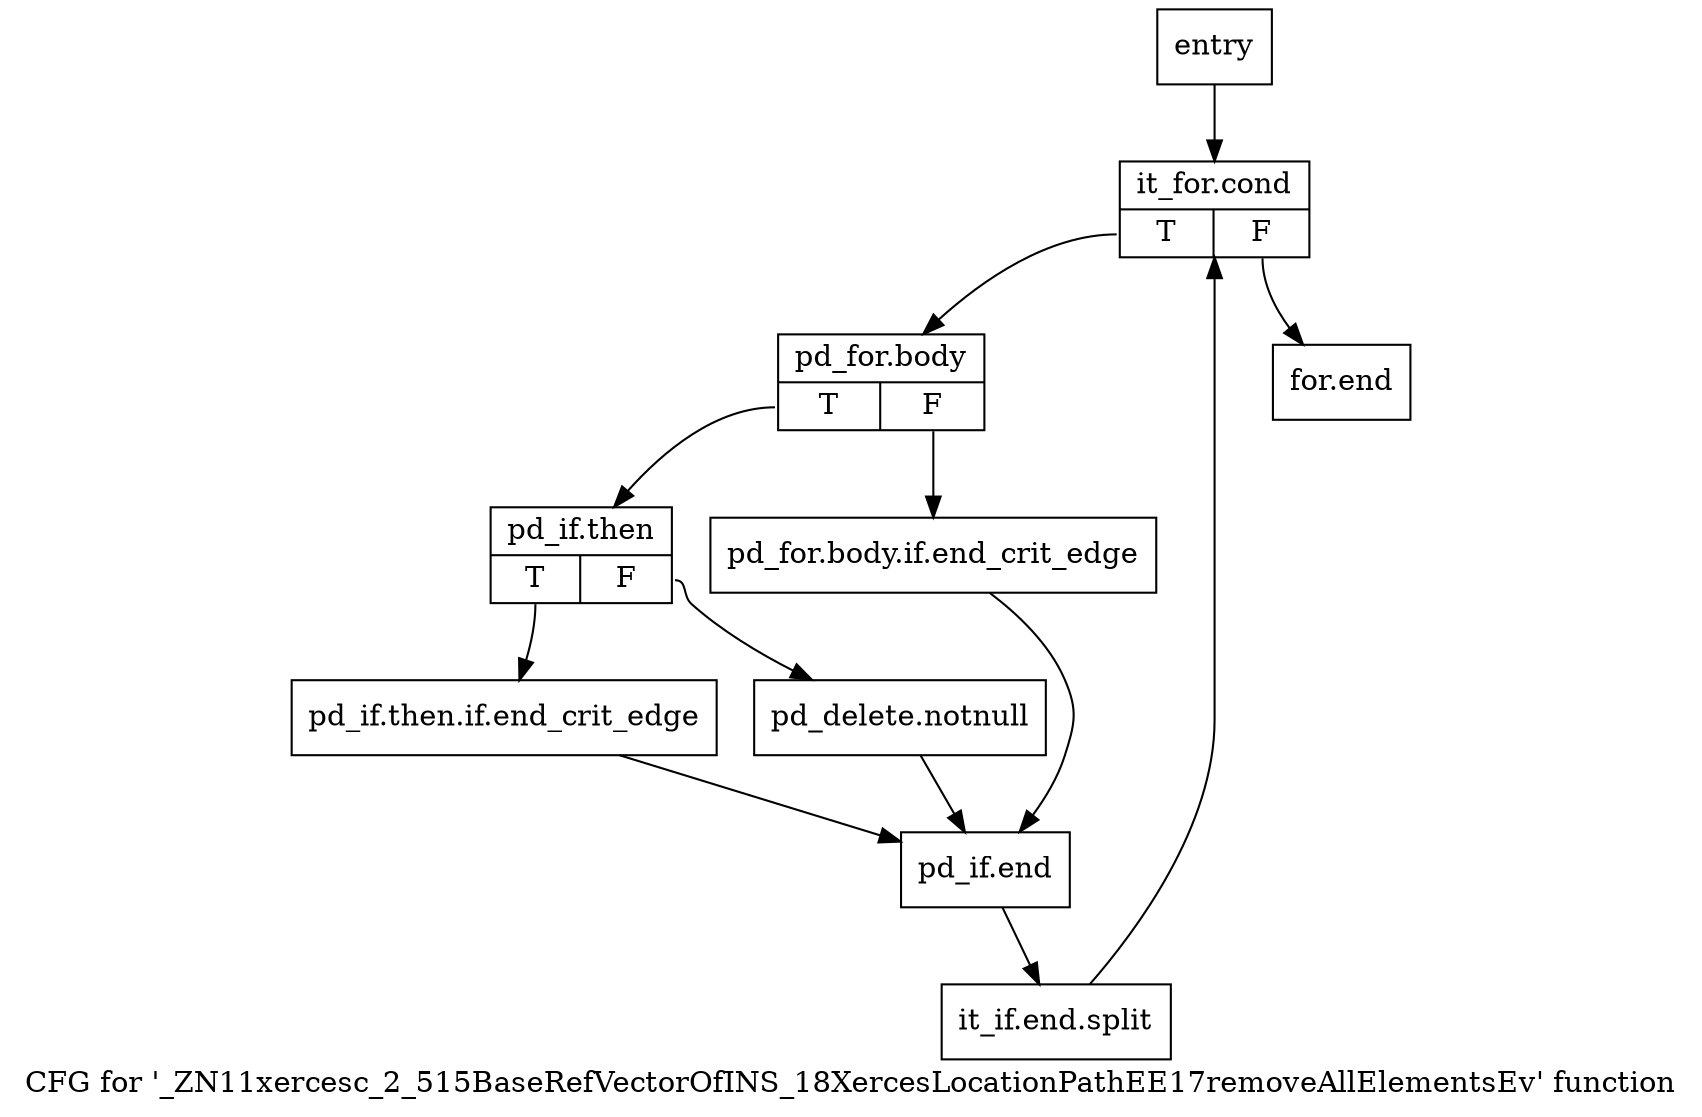 digraph "CFG for '_ZN11xercesc_2_515BaseRefVectorOfINS_18XercesLocationPathEE17removeAllElementsEv' function" {
	label="CFG for '_ZN11xercesc_2_515BaseRefVectorOfINS_18XercesLocationPathEE17removeAllElementsEv' function";

	Node0x58dc660 [shape=record,label="{entry}"];
	Node0x58dc660 -> Node0x58dc6b0;
	Node0x58dc6b0 [shape=record,label="{it_for.cond|{<s0>T|<s1>F}}"];
	Node0x58dc6b0:s0 -> Node0x58dc700;
	Node0x58dc6b0:s1 -> Node0x58dc8e0;
	Node0x58dc700 [shape=record,label="{pd_for.body|{<s0>T|<s1>F}}"];
	Node0x58dc700:s0 -> Node0x58dc7a0;
	Node0x58dc700:s1 -> Node0x58dc750;
	Node0x58dc750 [shape=record,label="{pd_for.body.if.end_crit_edge}"];
	Node0x58dc750 -> Node0x58dc890;
	Node0x58dc7a0 [shape=record,label="{pd_if.then|{<s0>T|<s1>F}}"];
	Node0x58dc7a0:s0 -> Node0x58dc7f0;
	Node0x58dc7a0:s1 -> Node0x58dc840;
	Node0x58dc7f0 [shape=record,label="{pd_if.then.if.end_crit_edge}"];
	Node0x58dc7f0 -> Node0x58dc890;
	Node0x58dc840 [shape=record,label="{pd_delete.notnull}"];
	Node0x58dc840 -> Node0x58dc890;
	Node0x58dc890 [shape=record,label="{pd_if.end}"];
	Node0x58dc890 -> Node0xb5a7100;
	Node0xb5a7100 [shape=record,label="{it_if.end.split}"];
	Node0xb5a7100 -> Node0x58dc6b0;
	Node0x58dc8e0 [shape=record,label="{for.end}"];
}
